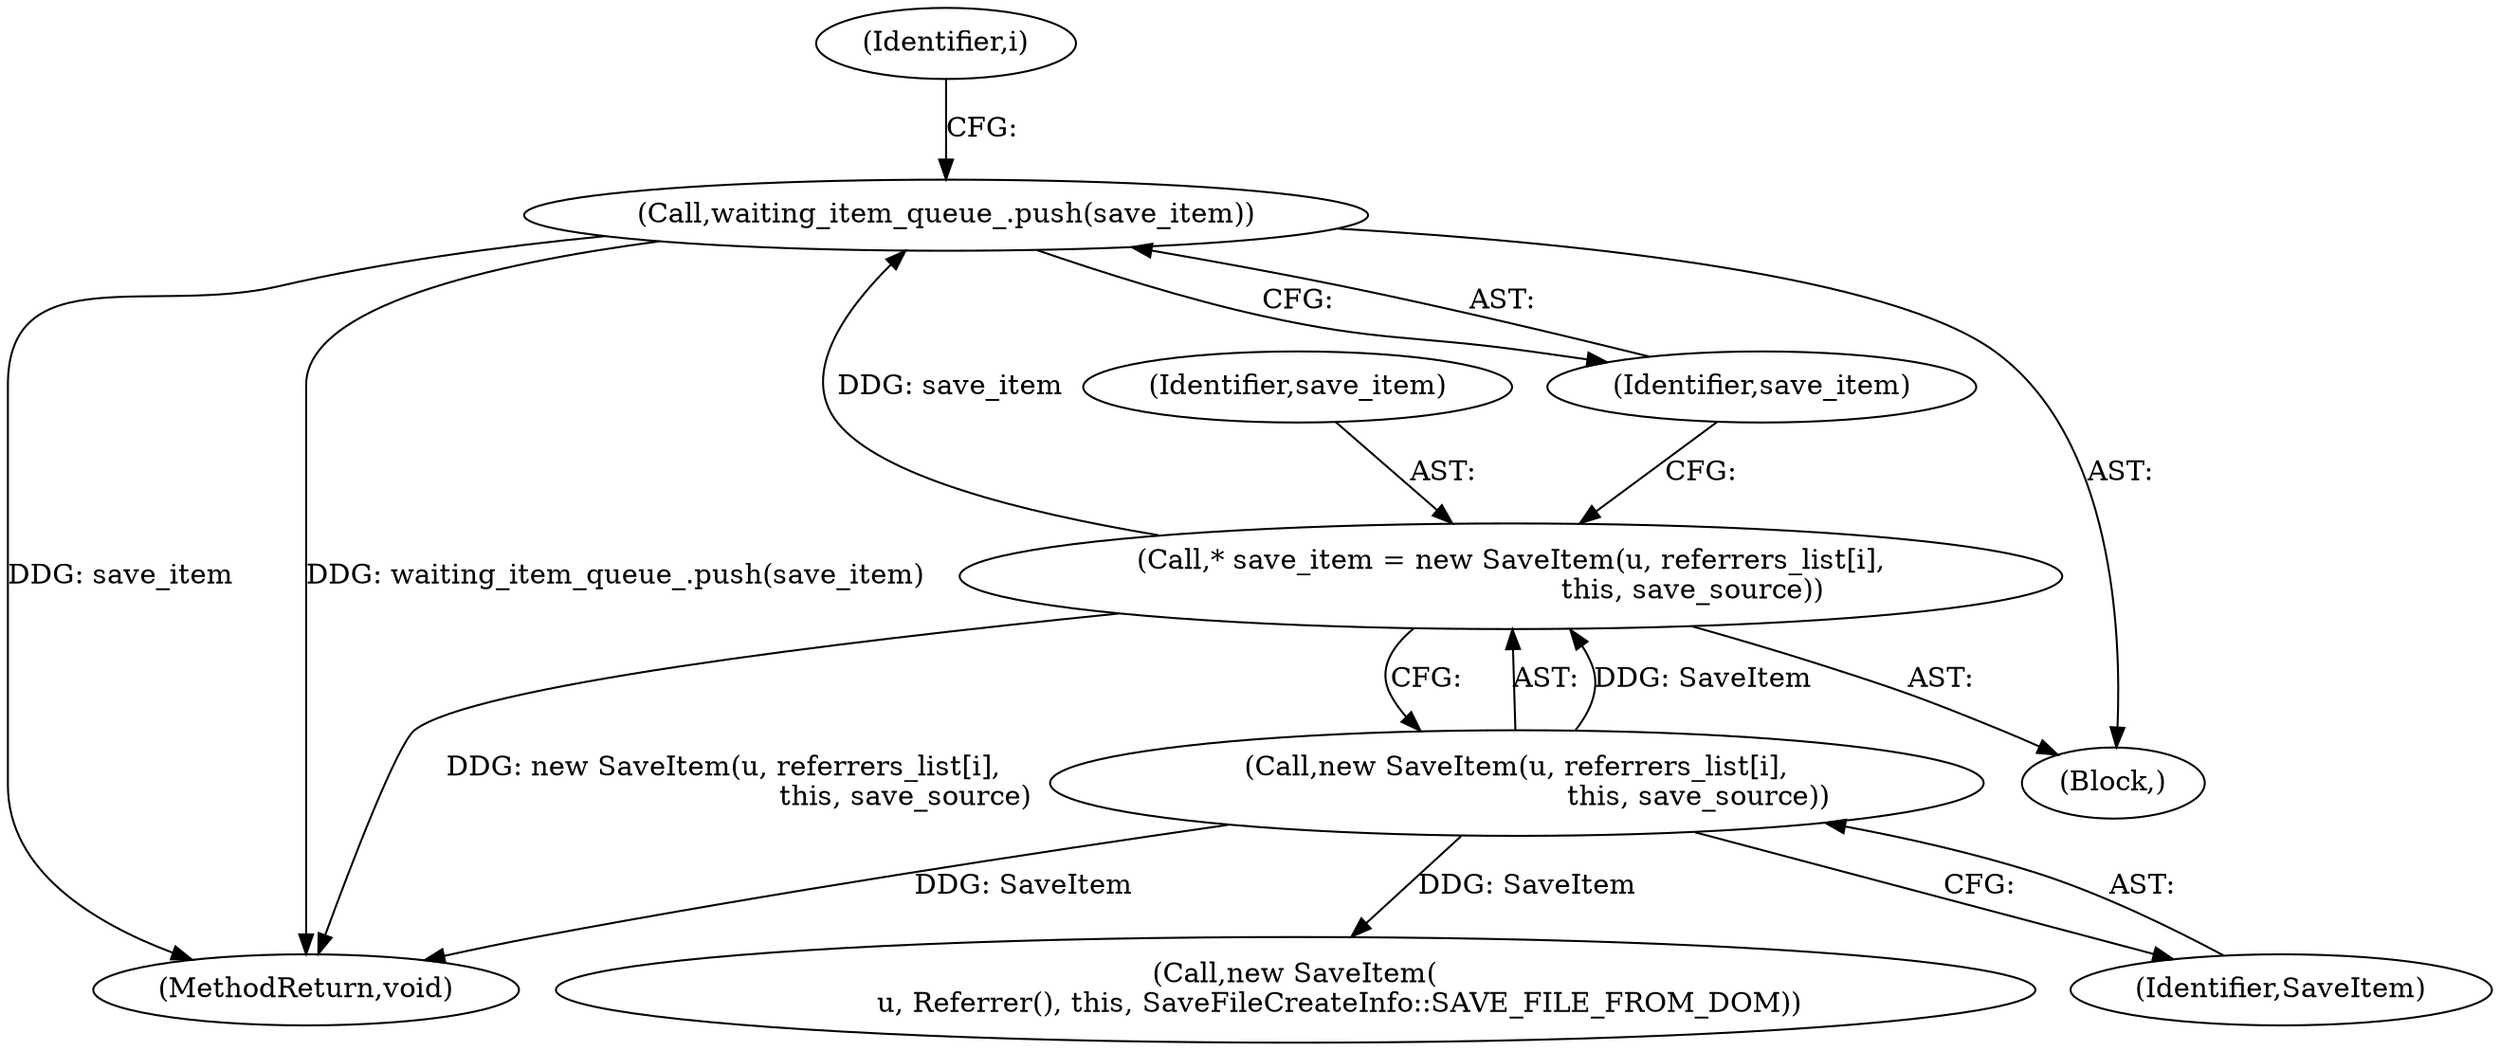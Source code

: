 digraph "0_Chrome_3b2943f5d343f5da393b99fe9efe6cefc6856aa1@pointer" {
"1000165" [label="(Call,waiting_item_queue_.push(save_item))"];
"1000161" [label="(Call,* save_item = new SaveItem(u, referrers_list[i],\n                                         this, save_source))"];
"1000163" [label="(Call,new SaveItem(u, referrers_list[i],\n                                         this, save_source))"];
"1000161" [label="(Call,* save_item = new SaveItem(u, referrers_list[i],\n                                         this, save_source))"];
"1000191" [label="(Call,new SaveItem(\n          u, Referrer(), this, SaveFileCreateInfo::SAVE_FILE_FROM_DOM))"];
"1000165" [label="(Call,waiting_item_queue_.push(save_item))"];
"1000203" [label="(MethodReturn,void)"];
"1000143" [label="(Identifier,i)"];
"1000162" [label="(Identifier,save_item)"];
"1000163" [label="(Call,new SaveItem(u, referrers_list[i],\n                                         this, save_source))"];
"1000166" [label="(Identifier,save_item)"];
"1000144" [label="(Block,)"];
"1000164" [label="(Identifier,SaveItem)"];
"1000165" -> "1000144"  [label="AST: "];
"1000165" -> "1000166"  [label="CFG: "];
"1000166" -> "1000165"  [label="AST: "];
"1000143" -> "1000165"  [label="CFG: "];
"1000165" -> "1000203"  [label="DDG: save_item"];
"1000165" -> "1000203"  [label="DDG: waiting_item_queue_.push(save_item)"];
"1000161" -> "1000165"  [label="DDG: save_item"];
"1000161" -> "1000144"  [label="AST: "];
"1000161" -> "1000163"  [label="CFG: "];
"1000162" -> "1000161"  [label="AST: "];
"1000163" -> "1000161"  [label="AST: "];
"1000166" -> "1000161"  [label="CFG: "];
"1000161" -> "1000203"  [label="DDG: new SaveItem(u, referrers_list[i],\n                                         this, save_source)"];
"1000163" -> "1000161"  [label="DDG: SaveItem"];
"1000163" -> "1000164"  [label="CFG: "];
"1000164" -> "1000163"  [label="AST: "];
"1000163" -> "1000203"  [label="DDG: SaveItem"];
"1000163" -> "1000191"  [label="DDG: SaveItem"];
}
